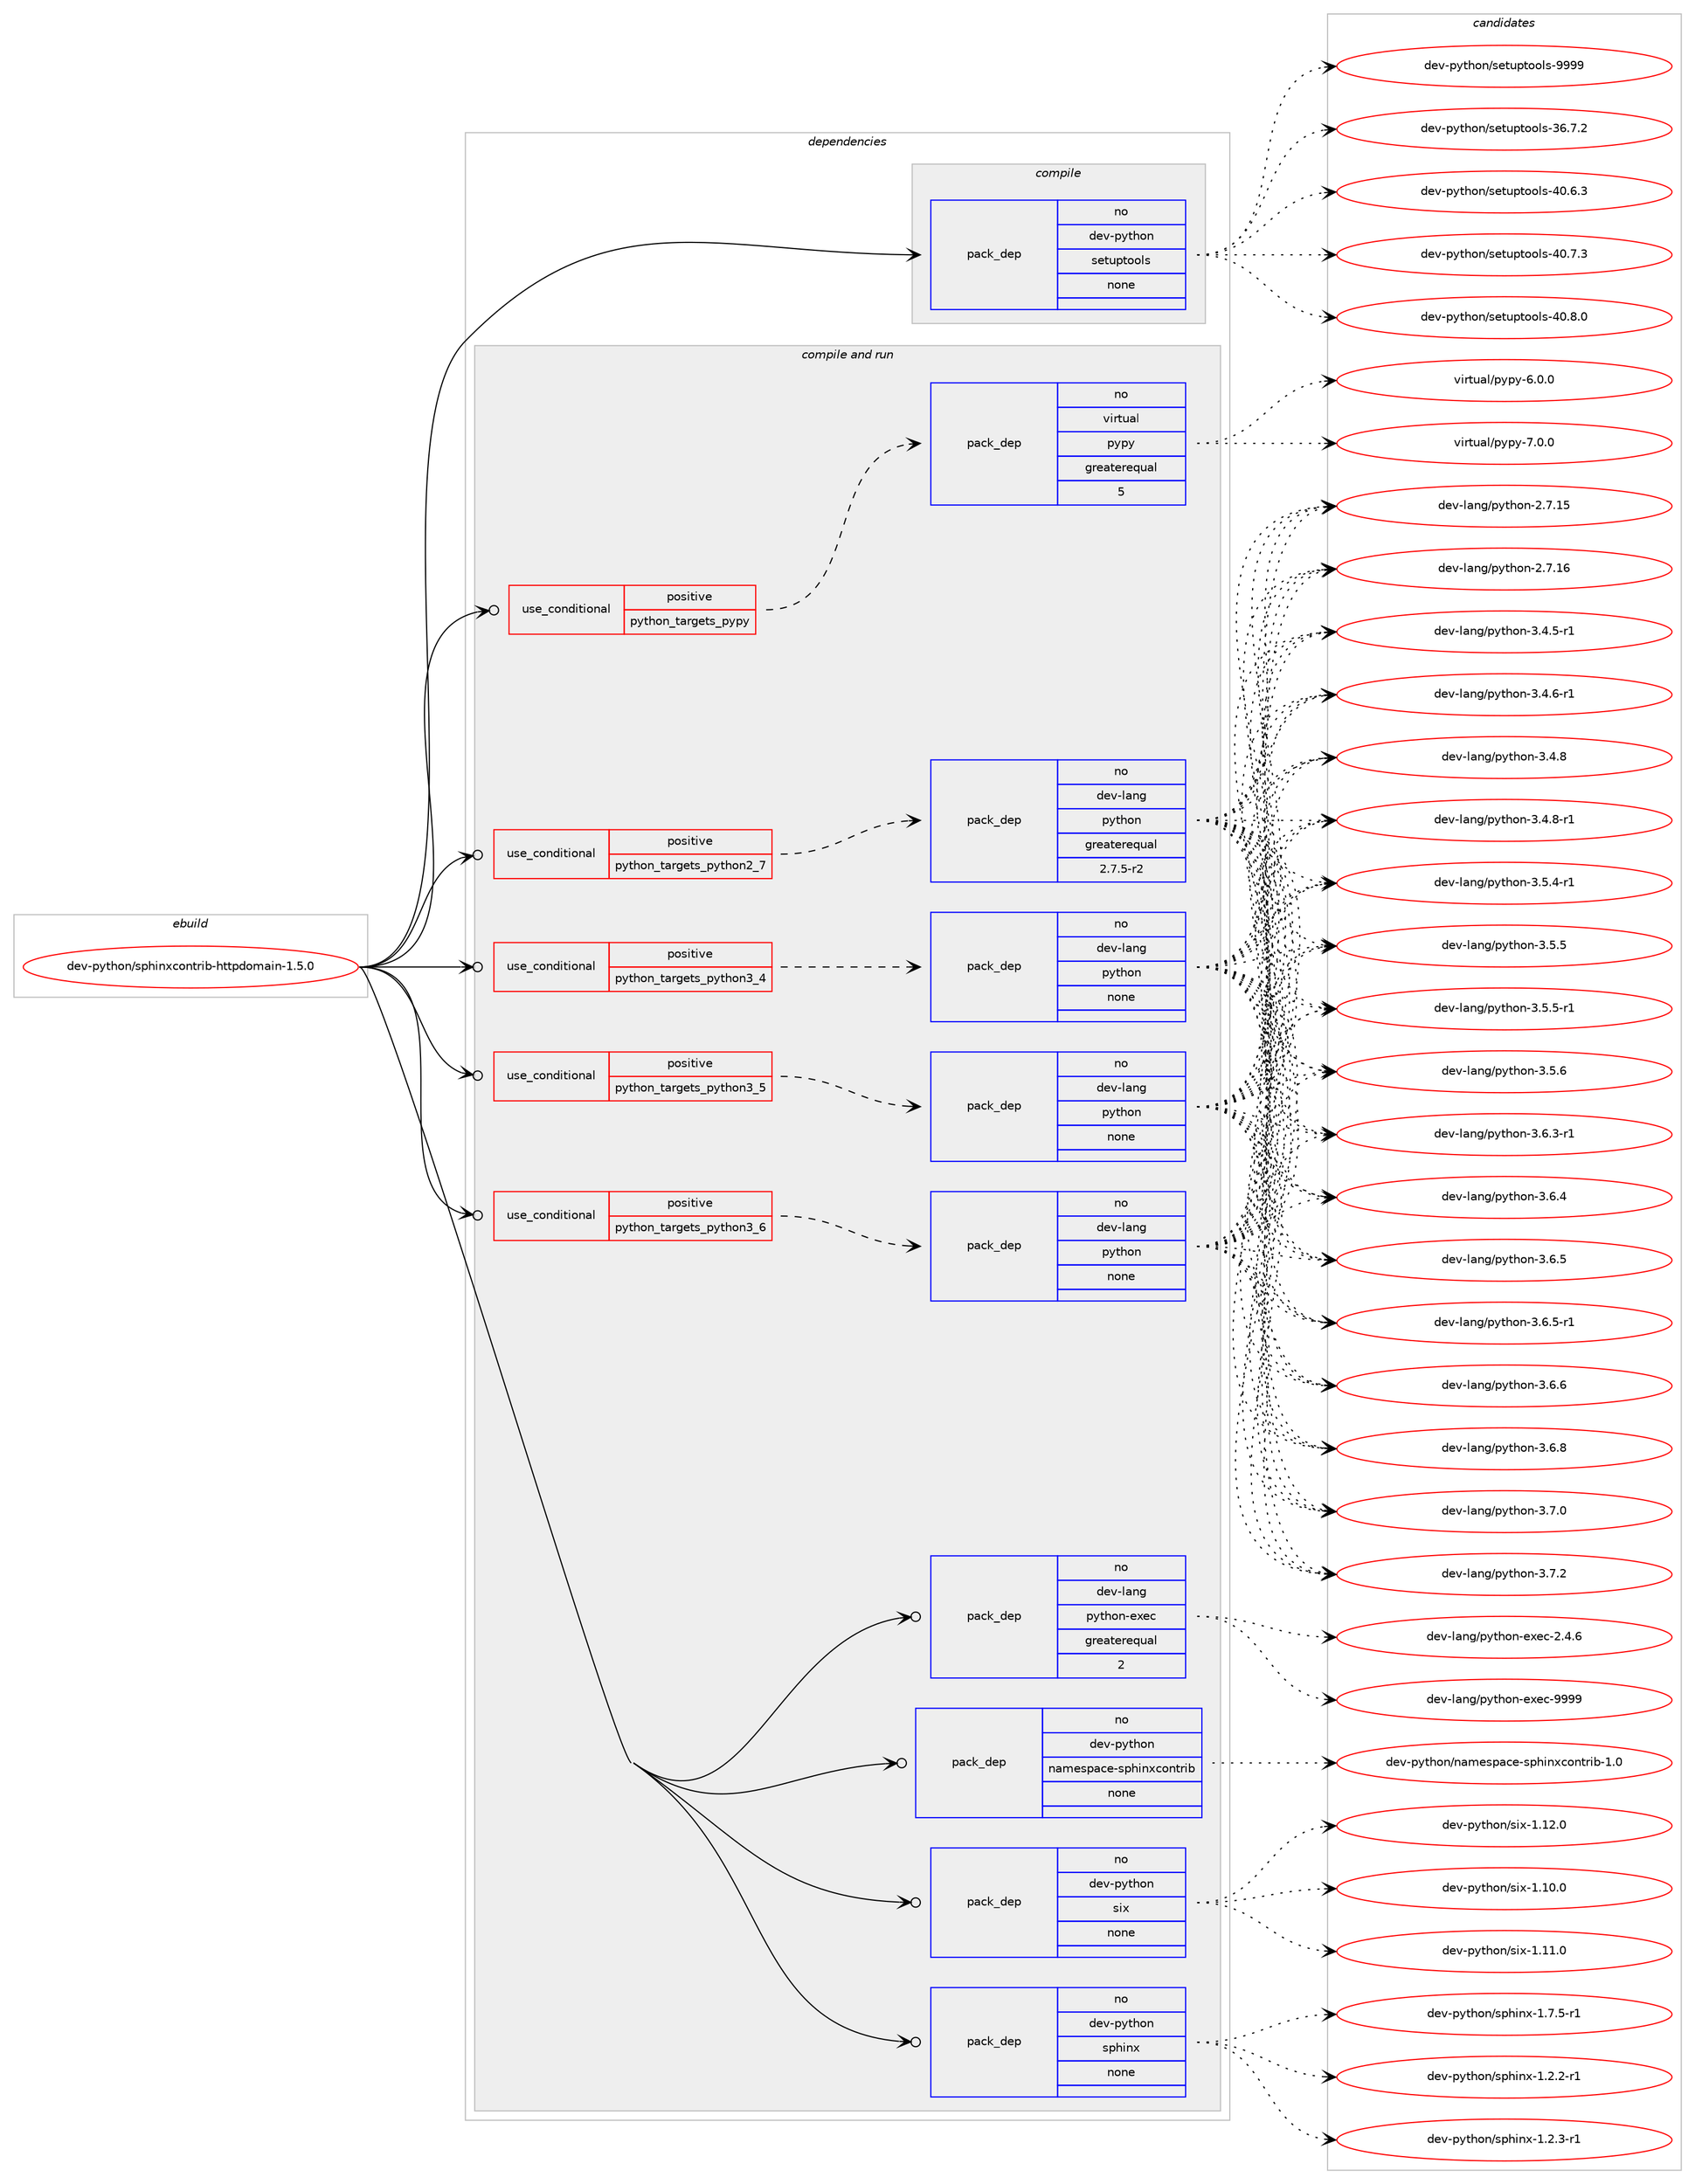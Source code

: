 digraph prolog {

# *************
# Graph options
# *************

newrank=true;
concentrate=true;
compound=true;
graph [rankdir=LR,fontname=Helvetica,fontsize=10,ranksep=1.5];#, ranksep=2.5, nodesep=0.2];
edge  [arrowhead=vee];
node  [fontname=Helvetica,fontsize=10];

# **********
# The ebuild
# **********

subgraph cluster_leftcol {
color=gray;
rank=same;
label=<<i>ebuild</i>>;
id [label="dev-python/sphinxcontrib-httpdomain-1.5.0", color=red, width=4, href="../dev-python/sphinxcontrib-httpdomain-1.5.0.svg"];
}

# ****************
# The dependencies
# ****************

subgraph cluster_midcol {
color=gray;
label=<<i>dependencies</i>>;
subgraph cluster_compile {
fillcolor="#eeeeee";
style=filled;
label=<<i>compile</i>>;
subgraph pack1033907 {
dependency1442256 [label=<<TABLE BORDER="0" CELLBORDER="1" CELLSPACING="0" CELLPADDING="4" WIDTH="220"><TR><TD ROWSPAN="6" CELLPADDING="30">pack_dep</TD></TR><TR><TD WIDTH="110">no</TD></TR><TR><TD>dev-python</TD></TR><TR><TD>setuptools</TD></TR><TR><TD>none</TD></TR><TR><TD></TD></TR></TABLE>>, shape=none, color=blue];
}
id:e -> dependency1442256:w [weight=20,style="solid",arrowhead="vee"];
}
subgraph cluster_compileandrun {
fillcolor="#eeeeee";
style=filled;
label=<<i>compile and run</i>>;
subgraph cond384987 {
dependency1442257 [label=<<TABLE BORDER="0" CELLBORDER="1" CELLSPACING="0" CELLPADDING="4"><TR><TD ROWSPAN="3" CELLPADDING="10">use_conditional</TD></TR><TR><TD>positive</TD></TR><TR><TD>python_targets_pypy</TD></TR></TABLE>>, shape=none, color=red];
subgraph pack1033908 {
dependency1442258 [label=<<TABLE BORDER="0" CELLBORDER="1" CELLSPACING="0" CELLPADDING="4" WIDTH="220"><TR><TD ROWSPAN="6" CELLPADDING="30">pack_dep</TD></TR><TR><TD WIDTH="110">no</TD></TR><TR><TD>virtual</TD></TR><TR><TD>pypy</TD></TR><TR><TD>greaterequal</TD></TR><TR><TD>5</TD></TR></TABLE>>, shape=none, color=blue];
}
dependency1442257:e -> dependency1442258:w [weight=20,style="dashed",arrowhead="vee"];
}
id:e -> dependency1442257:w [weight=20,style="solid",arrowhead="odotvee"];
subgraph cond384988 {
dependency1442259 [label=<<TABLE BORDER="0" CELLBORDER="1" CELLSPACING="0" CELLPADDING="4"><TR><TD ROWSPAN="3" CELLPADDING="10">use_conditional</TD></TR><TR><TD>positive</TD></TR><TR><TD>python_targets_python2_7</TD></TR></TABLE>>, shape=none, color=red];
subgraph pack1033909 {
dependency1442260 [label=<<TABLE BORDER="0" CELLBORDER="1" CELLSPACING="0" CELLPADDING="4" WIDTH="220"><TR><TD ROWSPAN="6" CELLPADDING="30">pack_dep</TD></TR><TR><TD WIDTH="110">no</TD></TR><TR><TD>dev-lang</TD></TR><TR><TD>python</TD></TR><TR><TD>greaterequal</TD></TR><TR><TD>2.7.5-r2</TD></TR></TABLE>>, shape=none, color=blue];
}
dependency1442259:e -> dependency1442260:w [weight=20,style="dashed",arrowhead="vee"];
}
id:e -> dependency1442259:w [weight=20,style="solid",arrowhead="odotvee"];
subgraph cond384989 {
dependency1442261 [label=<<TABLE BORDER="0" CELLBORDER="1" CELLSPACING="0" CELLPADDING="4"><TR><TD ROWSPAN="3" CELLPADDING="10">use_conditional</TD></TR><TR><TD>positive</TD></TR><TR><TD>python_targets_python3_4</TD></TR></TABLE>>, shape=none, color=red];
subgraph pack1033910 {
dependency1442262 [label=<<TABLE BORDER="0" CELLBORDER="1" CELLSPACING="0" CELLPADDING="4" WIDTH="220"><TR><TD ROWSPAN="6" CELLPADDING="30">pack_dep</TD></TR><TR><TD WIDTH="110">no</TD></TR><TR><TD>dev-lang</TD></TR><TR><TD>python</TD></TR><TR><TD>none</TD></TR><TR><TD></TD></TR></TABLE>>, shape=none, color=blue];
}
dependency1442261:e -> dependency1442262:w [weight=20,style="dashed",arrowhead="vee"];
}
id:e -> dependency1442261:w [weight=20,style="solid",arrowhead="odotvee"];
subgraph cond384990 {
dependency1442263 [label=<<TABLE BORDER="0" CELLBORDER="1" CELLSPACING="0" CELLPADDING="4"><TR><TD ROWSPAN="3" CELLPADDING="10">use_conditional</TD></TR><TR><TD>positive</TD></TR><TR><TD>python_targets_python3_5</TD></TR></TABLE>>, shape=none, color=red];
subgraph pack1033911 {
dependency1442264 [label=<<TABLE BORDER="0" CELLBORDER="1" CELLSPACING="0" CELLPADDING="4" WIDTH="220"><TR><TD ROWSPAN="6" CELLPADDING="30">pack_dep</TD></TR><TR><TD WIDTH="110">no</TD></TR><TR><TD>dev-lang</TD></TR><TR><TD>python</TD></TR><TR><TD>none</TD></TR><TR><TD></TD></TR></TABLE>>, shape=none, color=blue];
}
dependency1442263:e -> dependency1442264:w [weight=20,style="dashed",arrowhead="vee"];
}
id:e -> dependency1442263:w [weight=20,style="solid",arrowhead="odotvee"];
subgraph cond384991 {
dependency1442265 [label=<<TABLE BORDER="0" CELLBORDER="1" CELLSPACING="0" CELLPADDING="4"><TR><TD ROWSPAN="3" CELLPADDING="10">use_conditional</TD></TR><TR><TD>positive</TD></TR><TR><TD>python_targets_python3_6</TD></TR></TABLE>>, shape=none, color=red];
subgraph pack1033912 {
dependency1442266 [label=<<TABLE BORDER="0" CELLBORDER="1" CELLSPACING="0" CELLPADDING="4" WIDTH="220"><TR><TD ROWSPAN="6" CELLPADDING="30">pack_dep</TD></TR><TR><TD WIDTH="110">no</TD></TR><TR><TD>dev-lang</TD></TR><TR><TD>python</TD></TR><TR><TD>none</TD></TR><TR><TD></TD></TR></TABLE>>, shape=none, color=blue];
}
dependency1442265:e -> dependency1442266:w [weight=20,style="dashed",arrowhead="vee"];
}
id:e -> dependency1442265:w [weight=20,style="solid",arrowhead="odotvee"];
subgraph pack1033913 {
dependency1442267 [label=<<TABLE BORDER="0" CELLBORDER="1" CELLSPACING="0" CELLPADDING="4" WIDTH="220"><TR><TD ROWSPAN="6" CELLPADDING="30">pack_dep</TD></TR><TR><TD WIDTH="110">no</TD></TR><TR><TD>dev-lang</TD></TR><TR><TD>python-exec</TD></TR><TR><TD>greaterequal</TD></TR><TR><TD>2</TD></TR></TABLE>>, shape=none, color=blue];
}
id:e -> dependency1442267:w [weight=20,style="solid",arrowhead="odotvee"];
subgraph pack1033914 {
dependency1442268 [label=<<TABLE BORDER="0" CELLBORDER="1" CELLSPACING="0" CELLPADDING="4" WIDTH="220"><TR><TD ROWSPAN="6" CELLPADDING="30">pack_dep</TD></TR><TR><TD WIDTH="110">no</TD></TR><TR><TD>dev-python</TD></TR><TR><TD>namespace-sphinxcontrib</TD></TR><TR><TD>none</TD></TR><TR><TD></TD></TR></TABLE>>, shape=none, color=blue];
}
id:e -> dependency1442268:w [weight=20,style="solid",arrowhead="odotvee"];
subgraph pack1033915 {
dependency1442269 [label=<<TABLE BORDER="0" CELLBORDER="1" CELLSPACING="0" CELLPADDING="4" WIDTH="220"><TR><TD ROWSPAN="6" CELLPADDING="30">pack_dep</TD></TR><TR><TD WIDTH="110">no</TD></TR><TR><TD>dev-python</TD></TR><TR><TD>six</TD></TR><TR><TD>none</TD></TR><TR><TD></TD></TR></TABLE>>, shape=none, color=blue];
}
id:e -> dependency1442269:w [weight=20,style="solid",arrowhead="odotvee"];
subgraph pack1033916 {
dependency1442270 [label=<<TABLE BORDER="0" CELLBORDER="1" CELLSPACING="0" CELLPADDING="4" WIDTH="220"><TR><TD ROWSPAN="6" CELLPADDING="30">pack_dep</TD></TR><TR><TD WIDTH="110">no</TD></TR><TR><TD>dev-python</TD></TR><TR><TD>sphinx</TD></TR><TR><TD>none</TD></TR><TR><TD></TD></TR></TABLE>>, shape=none, color=blue];
}
id:e -> dependency1442270:w [weight=20,style="solid",arrowhead="odotvee"];
}
subgraph cluster_run {
fillcolor="#eeeeee";
style=filled;
label=<<i>run</i>>;
}
}

# **************
# The candidates
# **************

subgraph cluster_choices {
rank=same;
color=gray;
label=<<i>candidates</i>>;

subgraph choice1033907 {
color=black;
nodesep=1;
choice100101118451121211161041111104711510111611711211611111110811545515446554650 [label="dev-python/setuptools-36.7.2", color=red, width=4,href="../dev-python/setuptools-36.7.2.svg"];
choice100101118451121211161041111104711510111611711211611111110811545524846544651 [label="dev-python/setuptools-40.6.3", color=red, width=4,href="../dev-python/setuptools-40.6.3.svg"];
choice100101118451121211161041111104711510111611711211611111110811545524846554651 [label="dev-python/setuptools-40.7.3", color=red, width=4,href="../dev-python/setuptools-40.7.3.svg"];
choice100101118451121211161041111104711510111611711211611111110811545524846564648 [label="dev-python/setuptools-40.8.0", color=red, width=4,href="../dev-python/setuptools-40.8.0.svg"];
choice10010111845112121116104111110471151011161171121161111111081154557575757 [label="dev-python/setuptools-9999", color=red, width=4,href="../dev-python/setuptools-9999.svg"];
dependency1442256:e -> choice100101118451121211161041111104711510111611711211611111110811545515446554650:w [style=dotted,weight="100"];
dependency1442256:e -> choice100101118451121211161041111104711510111611711211611111110811545524846544651:w [style=dotted,weight="100"];
dependency1442256:e -> choice100101118451121211161041111104711510111611711211611111110811545524846554651:w [style=dotted,weight="100"];
dependency1442256:e -> choice100101118451121211161041111104711510111611711211611111110811545524846564648:w [style=dotted,weight="100"];
dependency1442256:e -> choice10010111845112121116104111110471151011161171121161111111081154557575757:w [style=dotted,weight="100"];
}
subgraph choice1033908 {
color=black;
nodesep=1;
choice1181051141161179710847112121112121455446484648 [label="virtual/pypy-6.0.0", color=red, width=4,href="../virtual/pypy-6.0.0.svg"];
choice1181051141161179710847112121112121455546484648 [label="virtual/pypy-7.0.0", color=red, width=4,href="../virtual/pypy-7.0.0.svg"];
dependency1442258:e -> choice1181051141161179710847112121112121455446484648:w [style=dotted,weight="100"];
dependency1442258:e -> choice1181051141161179710847112121112121455546484648:w [style=dotted,weight="100"];
}
subgraph choice1033909 {
color=black;
nodesep=1;
choice10010111845108971101034711212111610411111045504655464953 [label="dev-lang/python-2.7.15", color=red, width=4,href="../dev-lang/python-2.7.15.svg"];
choice10010111845108971101034711212111610411111045504655464954 [label="dev-lang/python-2.7.16", color=red, width=4,href="../dev-lang/python-2.7.16.svg"];
choice1001011184510897110103471121211161041111104551465246534511449 [label="dev-lang/python-3.4.5-r1", color=red, width=4,href="../dev-lang/python-3.4.5-r1.svg"];
choice1001011184510897110103471121211161041111104551465246544511449 [label="dev-lang/python-3.4.6-r1", color=red, width=4,href="../dev-lang/python-3.4.6-r1.svg"];
choice100101118451089711010347112121116104111110455146524656 [label="dev-lang/python-3.4.8", color=red, width=4,href="../dev-lang/python-3.4.8.svg"];
choice1001011184510897110103471121211161041111104551465246564511449 [label="dev-lang/python-3.4.8-r1", color=red, width=4,href="../dev-lang/python-3.4.8-r1.svg"];
choice1001011184510897110103471121211161041111104551465346524511449 [label="dev-lang/python-3.5.4-r1", color=red, width=4,href="../dev-lang/python-3.5.4-r1.svg"];
choice100101118451089711010347112121116104111110455146534653 [label="dev-lang/python-3.5.5", color=red, width=4,href="../dev-lang/python-3.5.5.svg"];
choice1001011184510897110103471121211161041111104551465346534511449 [label="dev-lang/python-3.5.5-r1", color=red, width=4,href="../dev-lang/python-3.5.5-r1.svg"];
choice100101118451089711010347112121116104111110455146534654 [label="dev-lang/python-3.5.6", color=red, width=4,href="../dev-lang/python-3.5.6.svg"];
choice1001011184510897110103471121211161041111104551465446514511449 [label="dev-lang/python-3.6.3-r1", color=red, width=4,href="../dev-lang/python-3.6.3-r1.svg"];
choice100101118451089711010347112121116104111110455146544652 [label="dev-lang/python-3.6.4", color=red, width=4,href="../dev-lang/python-3.6.4.svg"];
choice100101118451089711010347112121116104111110455146544653 [label="dev-lang/python-3.6.5", color=red, width=4,href="../dev-lang/python-3.6.5.svg"];
choice1001011184510897110103471121211161041111104551465446534511449 [label="dev-lang/python-3.6.5-r1", color=red, width=4,href="../dev-lang/python-3.6.5-r1.svg"];
choice100101118451089711010347112121116104111110455146544654 [label="dev-lang/python-3.6.6", color=red, width=4,href="../dev-lang/python-3.6.6.svg"];
choice100101118451089711010347112121116104111110455146544656 [label="dev-lang/python-3.6.8", color=red, width=4,href="../dev-lang/python-3.6.8.svg"];
choice100101118451089711010347112121116104111110455146554648 [label="dev-lang/python-3.7.0", color=red, width=4,href="../dev-lang/python-3.7.0.svg"];
choice100101118451089711010347112121116104111110455146554650 [label="dev-lang/python-3.7.2", color=red, width=4,href="../dev-lang/python-3.7.2.svg"];
dependency1442260:e -> choice10010111845108971101034711212111610411111045504655464953:w [style=dotted,weight="100"];
dependency1442260:e -> choice10010111845108971101034711212111610411111045504655464954:w [style=dotted,weight="100"];
dependency1442260:e -> choice1001011184510897110103471121211161041111104551465246534511449:w [style=dotted,weight="100"];
dependency1442260:e -> choice1001011184510897110103471121211161041111104551465246544511449:w [style=dotted,weight="100"];
dependency1442260:e -> choice100101118451089711010347112121116104111110455146524656:w [style=dotted,weight="100"];
dependency1442260:e -> choice1001011184510897110103471121211161041111104551465246564511449:w [style=dotted,weight="100"];
dependency1442260:e -> choice1001011184510897110103471121211161041111104551465346524511449:w [style=dotted,weight="100"];
dependency1442260:e -> choice100101118451089711010347112121116104111110455146534653:w [style=dotted,weight="100"];
dependency1442260:e -> choice1001011184510897110103471121211161041111104551465346534511449:w [style=dotted,weight="100"];
dependency1442260:e -> choice100101118451089711010347112121116104111110455146534654:w [style=dotted,weight="100"];
dependency1442260:e -> choice1001011184510897110103471121211161041111104551465446514511449:w [style=dotted,weight="100"];
dependency1442260:e -> choice100101118451089711010347112121116104111110455146544652:w [style=dotted,weight="100"];
dependency1442260:e -> choice100101118451089711010347112121116104111110455146544653:w [style=dotted,weight="100"];
dependency1442260:e -> choice1001011184510897110103471121211161041111104551465446534511449:w [style=dotted,weight="100"];
dependency1442260:e -> choice100101118451089711010347112121116104111110455146544654:w [style=dotted,weight="100"];
dependency1442260:e -> choice100101118451089711010347112121116104111110455146544656:w [style=dotted,weight="100"];
dependency1442260:e -> choice100101118451089711010347112121116104111110455146554648:w [style=dotted,weight="100"];
dependency1442260:e -> choice100101118451089711010347112121116104111110455146554650:w [style=dotted,weight="100"];
}
subgraph choice1033910 {
color=black;
nodesep=1;
choice10010111845108971101034711212111610411111045504655464953 [label="dev-lang/python-2.7.15", color=red, width=4,href="../dev-lang/python-2.7.15.svg"];
choice10010111845108971101034711212111610411111045504655464954 [label="dev-lang/python-2.7.16", color=red, width=4,href="../dev-lang/python-2.7.16.svg"];
choice1001011184510897110103471121211161041111104551465246534511449 [label="dev-lang/python-3.4.5-r1", color=red, width=4,href="../dev-lang/python-3.4.5-r1.svg"];
choice1001011184510897110103471121211161041111104551465246544511449 [label="dev-lang/python-3.4.6-r1", color=red, width=4,href="../dev-lang/python-3.4.6-r1.svg"];
choice100101118451089711010347112121116104111110455146524656 [label="dev-lang/python-3.4.8", color=red, width=4,href="../dev-lang/python-3.4.8.svg"];
choice1001011184510897110103471121211161041111104551465246564511449 [label="dev-lang/python-3.4.8-r1", color=red, width=4,href="../dev-lang/python-3.4.8-r1.svg"];
choice1001011184510897110103471121211161041111104551465346524511449 [label="dev-lang/python-3.5.4-r1", color=red, width=4,href="../dev-lang/python-3.5.4-r1.svg"];
choice100101118451089711010347112121116104111110455146534653 [label="dev-lang/python-3.5.5", color=red, width=4,href="../dev-lang/python-3.5.5.svg"];
choice1001011184510897110103471121211161041111104551465346534511449 [label="dev-lang/python-3.5.5-r1", color=red, width=4,href="../dev-lang/python-3.5.5-r1.svg"];
choice100101118451089711010347112121116104111110455146534654 [label="dev-lang/python-3.5.6", color=red, width=4,href="../dev-lang/python-3.5.6.svg"];
choice1001011184510897110103471121211161041111104551465446514511449 [label="dev-lang/python-3.6.3-r1", color=red, width=4,href="../dev-lang/python-3.6.3-r1.svg"];
choice100101118451089711010347112121116104111110455146544652 [label="dev-lang/python-3.6.4", color=red, width=4,href="../dev-lang/python-3.6.4.svg"];
choice100101118451089711010347112121116104111110455146544653 [label="dev-lang/python-3.6.5", color=red, width=4,href="../dev-lang/python-3.6.5.svg"];
choice1001011184510897110103471121211161041111104551465446534511449 [label="dev-lang/python-3.6.5-r1", color=red, width=4,href="../dev-lang/python-3.6.5-r1.svg"];
choice100101118451089711010347112121116104111110455146544654 [label="dev-lang/python-3.6.6", color=red, width=4,href="../dev-lang/python-3.6.6.svg"];
choice100101118451089711010347112121116104111110455146544656 [label="dev-lang/python-3.6.8", color=red, width=4,href="../dev-lang/python-3.6.8.svg"];
choice100101118451089711010347112121116104111110455146554648 [label="dev-lang/python-3.7.0", color=red, width=4,href="../dev-lang/python-3.7.0.svg"];
choice100101118451089711010347112121116104111110455146554650 [label="dev-lang/python-3.7.2", color=red, width=4,href="../dev-lang/python-3.7.2.svg"];
dependency1442262:e -> choice10010111845108971101034711212111610411111045504655464953:w [style=dotted,weight="100"];
dependency1442262:e -> choice10010111845108971101034711212111610411111045504655464954:w [style=dotted,weight="100"];
dependency1442262:e -> choice1001011184510897110103471121211161041111104551465246534511449:w [style=dotted,weight="100"];
dependency1442262:e -> choice1001011184510897110103471121211161041111104551465246544511449:w [style=dotted,weight="100"];
dependency1442262:e -> choice100101118451089711010347112121116104111110455146524656:w [style=dotted,weight="100"];
dependency1442262:e -> choice1001011184510897110103471121211161041111104551465246564511449:w [style=dotted,weight="100"];
dependency1442262:e -> choice1001011184510897110103471121211161041111104551465346524511449:w [style=dotted,weight="100"];
dependency1442262:e -> choice100101118451089711010347112121116104111110455146534653:w [style=dotted,weight="100"];
dependency1442262:e -> choice1001011184510897110103471121211161041111104551465346534511449:w [style=dotted,weight="100"];
dependency1442262:e -> choice100101118451089711010347112121116104111110455146534654:w [style=dotted,weight="100"];
dependency1442262:e -> choice1001011184510897110103471121211161041111104551465446514511449:w [style=dotted,weight="100"];
dependency1442262:e -> choice100101118451089711010347112121116104111110455146544652:w [style=dotted,weight="100"];
dependency1442262:e -> choice100101118451089711010347112121116104111110455146544653:w [style=dotted,weight="100"];
dependency1442262:e -> choice1001011184510897110103471121211161041111104551465446534511449:w [style=dotted,weight="100"];
dependency1442262:e -> choice100101118451089711010347112121116104111110455146544654:w [style=dotted,weight="100"];
dependency1442262:e -> choice100101118451089711010347112121116104111110455146544656:w [style=dotted,weight="100"];
dependency1442262:e -> choice100101118451089711010347112121116104111110455146554648:w [style=dotted,weight="100"];
dependency1442262:e -> choice100101118451089711010347112121116104111110455146554650:w [style=dotted,weight="100"];
}
subgraph choice1033911 {
color=black;
nodesep=1;
choice10010111845108971101034711212111610411111045504655464953 [label="dev-lang/python-2.7.15", color=red, width=4,href="../dev-lang/python-2.7.15.svg"];
choice10010111845108971101034711212111610411111045504655464954 [label="dev-lang/python-2.7.16", color=red, width=4,href="../dev-lang/python-2.7.16.svg"];
choice1001011184510897110103471121211161041111104551465246534511449 [label="dev-lang/python-3.4.5-r1", color=red, width=4,href="../dev-lang/python-3.4.5-r1.svg"];
choice1001011184510897110103471121211161041111104551465246544511449 [label="dev-lang/python-3.4.6-r1", color=red, width=4,href="../dev-lang/python-3.4.6-r1.svg"];
choice100101118451089711010347112121116104111110455146524656 [label="dev-lang/python-3.4.8", color=red, width=4,href="../dev-lang/python-3.4.8.svg"];
choice1001011184510897110103471121211161041111104551465246564511449 [label="dev-lang/python-3.4.8-r1", color=red, width=4,href="../dev-lang/python-3.4.8-r1.svg"];
choice1001011184510897110103471121211161041111104551465346524511449 [label="dev-lang/python-3.5.4-r1", color=red, width=4,href="../dev-lang/python-3.5.4-r1.svg"];
choice100101118451089711010347112121116104111110455146534653 [label="dev-lang/python-3.5.5", color=red, width=4,href="../dev-lang/python-3.5.5.svg"];
choice1001011184510897110103471121211161041111104551465346534511449 [label="dev-lang/python-3.5.5-r1", color=red, width=4,href="../dev-lang/python-3.5.5-r1.svg"];
choice100101118451089711010347112121116104111110455146534654 [label="dev-lang/python-3.5.6", color=red, width=4,href="../dev-lang/python-3.5.6.svg"];
choice1001011184510897110103471121211161041111104551465446514511449 [label="dev-lang/python-3.6.3-r1", color=red, width=4,href="../dev-lang/python-3.6.3-r1.svg"];
choice100101118451089711010347112121116104111110455146544652 [label="dev-lang/python-3.6.4", color=red, width=4,href="../dev-lang/python-3.6.4.svg"];
choice100101118451089711010347112121116104111110455146544653 [label="dev-lang/python-3.6.5", color=red, width=4,href="../dev-lang/python-3.6.5.svg"];
choice1001011184510897110103471121211161041111104551465446534511449 [label="dev-lang/python-3.6.5-r1", color=red, width=4,href="../dev-lang/python-3.6.5-r1.svg"];
choice100101118451089711010347112121116104111110455146544654 [label="dev-lang/python-3.6.6", color=red, width=4,href="../dev-lang/python-3.6.6.svg"];
choice100101118451089711010347112121116104111110455146544656 [label="dev-lang/python-3.6.8", color=red, width=4,href="../dev-lang/python-3.6.8.svg"];
choice100101118451089711010347112121116104111110455146554648 [label="dev-lang/python-3.7.0", color=red, width=4,href="../dev-lang/python-3.7.0.svg"];
choice100101118451089711010347112121116104111110455146554650 [label="dev-lang/python-3.7.2", color=red, width=4,href="../dev-lang/python-3.7.2.svg"];
dependency1442264:e -> choice10010111845108971101034711212111610411111045504655464953:w [style=dotted,weight="100"];
dependency1442264:e -> choice10010111845108971101034711212111610411111045504655464954:w [style=dotted,weight="100"];
dependency1442264:e -> choice1001011184510897110103471121211161041111104551465246534511449:w [style=dotted,weight="100"];
dependency1442264:e -> choice1001011184510897110103471121211161041111104551465246544511449:w [style=dotted,weight="100"];
dependency1442264:e -> choice100101118451089711010347112121116104111110455146524656:w [style=dotted,weight="100"];
dependency1442264:e -> choice1001011184510897110103471121211161041111104551465246564511449:w [style=dotted,weight="100"];
dependency1442264:e -> choice1001011184510897110103471121211161041111104551465346524511449:w [style=dotted,weight="100"];
dependency1442264:e -> choice100101118451089711010347112121116104111110455146534653:w [style=dotted,weight="100"];
dependency1442264:e -> choice1001011184510897110103471121211161041111104551465346534511449:w [style=dotted,weight="100"];
dependency1442264:e -> choice100101118451089711010347112121116104111110455146534654:w [style=dotted,weight="100"];
dependency1442264:e -> choice1001011184510897110103471121211161041111104551465446514511449:w [style=dotted,weight="100"];
dependency1442264:e -> choice100101118451089711010347112121116104111110455146544652:w [style=dotted,weight="100"];
dependency1442264:e -> choice100101118451089711010347112121116104111110455146544653:w [style=dotted,weight="100"];
dependency1442264:e -> choice1001011184510897110103471121211161041111104551465446534511449:w [style=dotted,weight="100"];
dependency1442264:e -> choice100101118451089711010347112121116104111110455146544654:w [style=dotted,weight="100"];
dependency1442264:e -> choice100101118451089711010347112121116104111110455146544656:w [style=dotted,weight="100"];
dependency1442264:e -> choice100101118451089711010347112121116104111110455146554648:w [style=dotted,weight="100"];
dependency1442264:e -> choice100101118451089711010347112121116104111110455146554650:w [style=dotted,weight="100"];
}
subgraph choice1033912 {
color=black;
nodesep=1;
choice10010111845108971101034711212111610411111045504655464953 [label="dev-lang/python-2.7.15", color=red, width=4,href="../dev-lang/python-2.7.15.svg"];
choice10010111845108971101034711212111610411111045504655464954 [label="dev-lang/python-2.7.16", color=red, width=4,href="../dev-lang/python-2.7.16.svg"];
choice1001011184510897110103471121211161041111104551465246534511449 [label="dev-lang/python-3.4.5-r1", color=red, width=4,href="../dev-lang/python-3.4.5-r1.svg"];
choice1001011184510897110103471121211161041111104551465246544511449 [label="dev-lang/python-3.4.6-r1", color=red, width=4,href="../dev-lang/python-3.4.6-r1.svg"];
choice100101118451089711010347112121116104111110455146524656 [label="dev-lang/python-3.4.8", color=red, width=4,href="../dev-lang/python-3.4.8.svg"];
choice1001011184510897110103471121211161041111104551465246564511449 [label="dev-lang/python-3.4.8-r1", color=red, width=4,href="../dev-lang/python-3.4.8-r1.svg"];
choice1001011184510897110103471121211161041111104551465346524511449 [label="dev-lang/python-3.5.4-r1", color=red, width=4,href="../dev-lang/python-3.5.4-r1.svg"];
choice100101118451089711010347112121116104111110455146534653 [label="dev-lang/python-3.5.5", color=red, width=4,href="../dev-lang/python-3.5.5.svg"];
choice1001011184510897110103471121211161041111104551465346534511449 [label="dev-lang/python-3.5.5-r1", color=red, width=4,href="../dev-lang/python-3.5.5-r1.svg"];
choice100101118451089711010347112121116104111110455146534654 [label="dev-lang/python-3.5.6", color=red, width=4,href="../dev-lang/python-3.5.6.svg"];
choice1001011184510897110103471121211161041111104551465446514511449 [label="dev-lang/python-3.6.3-r1", color=red, width=4,href="../dev-lang/python-3.6.3-r1.svg"];
choice100101118451089711010347112121116104111110455146544652 [label="dev-lang/python-3.6.4", color=red, width=4,href="../dev-lang/python-3.6.4.svg"];
choice100101118451089711010347112121116104111110455146544653 [label="dev-lang/python-3.6.5", color=red, width=4,href="../dev-lang/python-3.6.5.svg"];
choice1001011184510897110103471121211161041111104551465446534511449 [label="dev-lang/python-3.6.5-r1", color=red, width=4,href="../dev-lang/python-3.6.5-r1.svg"];
choice100101118451089711010347112121116104111110455146544654 [label="dev-lang/python-3.6.6", color=red, width=4,href="../dev-lang/python-3.6.6.svg"];
choice100101118451089711010347112121116104111110455146544656 [label="dev-lang/python-3.6.8", color=red, width=4,href="../dev-lang/python-3.6.8.svg"];
choice100101118451089711010347112121116104111110455146554648 [label="dev-lang/python-3.7.0", color=red, width=4,href="../dev-lang/python-3.7.0.svg"];
choice100101118451089711010347112121116104111110455146554650 [label="dev-lang/python-3.7.2", color=red, width=4,href="../dev-lang/python-3.7.2.svg"];
dependency1442266:e -> choice10010111845108971101034711212111610411111045504655464953:w [style=dotted,weight="100"];
dependency1442266:e -> choice10010111845108971101034711212111610411111045504655464954:w [style=dotted,weight="100"];
dependency1442266:e -> choice1001011184510897110103471121211161041111104551465246534511449:w [style=dotted,weight="100"];
dependency1442266:e -> choice1001011184510897110103471121211161041111104551465246544511449:w [style=dotted,weight="100"];
dependency1442266:e -> choice100101118451089711010347112121116104111110455146524656:w [style=dotted,weight="100"];
dependency1442266:e -> choice1001011184510897110103471121211161041111104551465246564511449:w [style=dotted,weight="100"];
dependency1442266:e -> choice1001011184510897110103471121211161041111104551465346524511449:w [style=dotted,weight="100"];
dependency1442266:e -> choice100101118451089711010347112121116104111110455146534653:w [style=dotted,weight="100"];
dependency1442266:e -> choice1001011184510897110103471121211161041111104551465346534511449:w [style=dotted,weight="100"];
dependency1442266:e -> choice100101118451089711010347112121116104111110455146534654:w [style=dotted,weight="100"];
dependency1442266:e -> choice1001011184510897110103471121211161041111104551465446514511449:w [style=dotted,weight="100"];
dependency1442266:e -> choice100101118451089711010347112121116104111110455146544652:w [style=dotted,weight="100"];
dependency1442266:e -> choice100101118451089711010347112121116104111110455146544653:w [style=dotted,weight="100"];
dependency1442266:e -> choice1001011184510897110103471121211161041111104551465446534511449:w [style=dotted,weight="100"];
dependency1442266:e -> choice100101118451089711010347112121116104111110455146544654:w [style=dotted,weight="100"];
dependency1442266:e -> choice100101118451089711010347112121116104111110455146544656:w [style=dotted,weight="100"];
dependency1442266:e -> choice100101118451089711010347112121116104111110455146554648:w [style=dotted,weight="100"];
dependency1442266:e -> choice100101118451089711010347112121116104111110455146554650:w [style=dotted,weight="100"];
}
subgraph choice1033913 {
color=black;
nodesep=1;
choice1001011184510897110103471121211161041111104510112010199455046524654 [label="dev-lang/python-exec-2.4.6", color=red, width=4,href="../dev-lang/python-exec-2.4.6.svg"];
choice10010111845108971101034711212111610411111045101120101994557575757 [label="dev-lang/python-exec-9999", color=red, width=4,href="../dev-lang/python-exec-9999.svg"];
dependency1442267:e -> choice1001011184510897110103471121211161041111104510112010199455046524654:w [style=dotted,weight="100"];
dependency1442267:e -> choice10010111845108971101034711212111610411111045101120101994557575757:w [style=dotted,weight="100"];
}
subgraph choice1033914 {
color=black;
nodesep=1;
choice100101118451121211161041111104711097109101115112979910145115112104105110120991111101161141059845494648 [label="dev-python/namespace-sphinxcontrib-1.0", color=red, width=4,href="../dev-python/namespace-sphinxcontrib-1.0.svg"];
dependency1442268:e -> choice100101118451121211161041111104711097109101115112979910145115112104105110120991111101161141059845494648:w [style=dotted,weight="100"];
}
subgraph choice1033915 {
color=black;
nodesep=1;
choice100101118451121211161041111104711510512045494649484648 [label="dev-python/six-1.10.0", color=red, width=4,href="../dev-python/six-1.10.0.svg"];
choice100101118451121211161041111104711510512045494649494648 [label="dev-python/six-1.11.0", color=red, width=4,href="../dev-python/six-1.11.0.svg"];
choice100101118451121211161041111104711510512045494649504648 [label="dev-python/six-1.12.0", color=red, width=4,href="../dev-python/six-1.12.0.svg"];
dependency1442269:e -> choice100101118451121211161041111104711510512045494649484648:w [style=dotted,weight="100"];
dependency1442269:e -> choice100101118451121211161041111104711510512045494649494648:w [style=dotted,weight="100"];
dependency1442269:e -> choice100101118451121211161041111104711510512045494649504648:w [style=dotted,weight="100"];
}
subgraph choice1033916 {
color=black;
nodesep=1;
choice10010111845112121116104111110471151121041051101204549465046504511449 [label="dev-python/sphinx-1.2.2-r1", color=red, width=4,href="../dev-python/sphinx-1.2.2-r1.svg"];
choice10010111845112121116104111110471151121041051101204549465046514511449 [label="dev-python/sphinx-1.2.3-r1", color=red, width=4,href="../dev-python/sphinx-1.2.3-r1.svg"];
choice10010111845112121116104111110471151121041051101204549465546534511449 [label="dev-python/sphinx-1.7.5-r1", color=red, width=4,href="../dev-python/sphinx-1.7.5-r1.svg"];
dependency1442270:e -> choice10010111845112121116104111110471151121041051101204549465046504511449:w [style=dotted,weight="100"];
dependency1442270:e -> choice10010111845112121116104111110471151121041051101204549465046514511449:w [style=dotted,weight="100"];
dependency1442270:e -> choice10010111845112121116104111110471151121041051101204549465546534511449:w [style=dotted,weight="100"];
}
}

}
